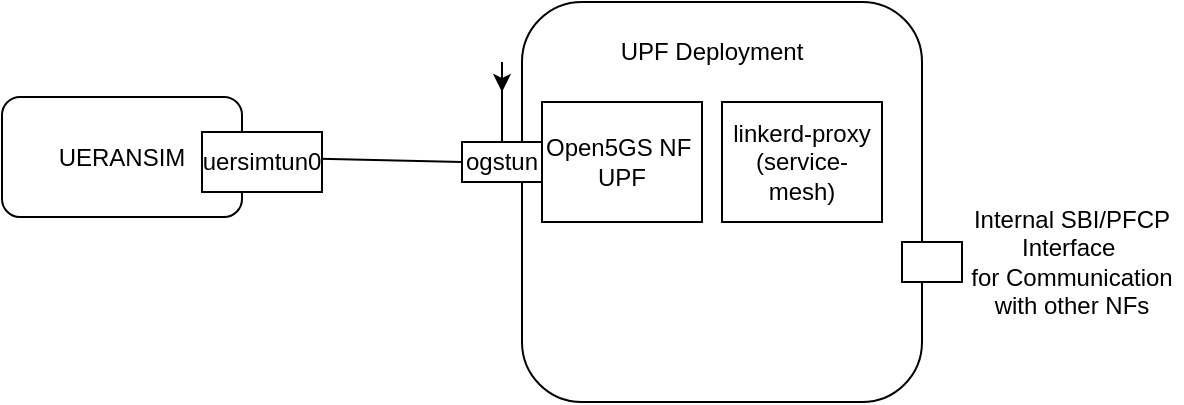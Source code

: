 <mxfile version="20.8.10" type="github">
  <diagram name="Page-1" id="idh2kO2c66qbzGQVRLrM">
    <mxGraphModel dx="880" dy="484" grid="1" gridSize="10" guides="1" tooltips="1" connect="1" arrows="1" fold="1" page="1" pageScale="1" pageWidth="850" pageHeight="1100" math="0" shadow="0">
      <root>
        <mxCell id="0" />
        <mxCell id="1" parent="0" />
        <mxCell id="ZgwHiGbkkWxTAPNakKfV-4" value="" style="rounded=1;whiteSpace=wrap;html=1;" vertex="1" parent="1">
          <mxGeometry x="310" y="100" width="200" height="200" as="geometry" />
        </mxCell>
        <mxCell id="ZgwHiGbkkWxTAPNakKfV-5" value="UPF Deployment" style="text;html=1;strokeColor=none;fillColor=none;align=center;verticalAlign=middle;whiteSpace=wrap;rounded=0;" vertex="1" parent="1">
          <mxGeometry x="340" y="110" width="130" height="30" as="geometry" />
        </mxCell>
        <mxCell id="ZgwHiGbkkWxTAPNakKfV-15" value="" style="edgeStyle=orthogonalEdgeStyle;rounded=0;orthogonalLoop=1;jettySize=auto;html=1;" edge="1" parent="1" source="ZgwHiGbkkWxTAPNakKfV-6">
          <mxGeometry relative="1" as="geometry">
            <mxPoint x="300" y="145" as="targetPoint" />
          </mxGeometry>
        </mxCell>
        <mxCell id="ZgwHiGbkkWxTAPNakKfV-6" value="Open5GS NF&amp;nbsp; UPF" style="rounded=0;whiteSpace=wrap;html=1;" vertex="1" parent="1">
          <mxGeometry x="320" y="150" width="80" height="60" as="geometry" />
        </mxCell>
        <mxCell id="ZgwHiGbkkWxTAPNakKfV-7" value="linkerd-proxy&lt;br&gt;(service-mesh)" style="rounded=0;whiteSpace=wrap;html=1;" vertex="1" parent="1">
          <mxGeometry x="410" y="150" width="80" height="60" as="geometry" />
        </mxCell>
        <mxCell id="ZgwHiGbkkWxTAPNakKfV-8" value="ogstun" style="rounded=0;whiteSpace=wrap;html=1;" vertex="1" parent="1">
          <mxGeometry x="280" y="170" width="40" height="20" as="geometry" />
        </mxCell>
        <mxCell id="ZgwHiGbkkWxTAPNakKfV-11" value="" style="rounded=0;whiteSpace=wrap;html=1;" vertex="1" parent="1">
          <mxGeometry x="500" y="220" width="30" height="20" as="geometry" />
        </mxCell>
        <mxCell id="ZgwHiGbkkWxTAPNakKfV-12" value="Internal SBI/PFCP Interface&amp;nbsp;&lt;br&gt;for Communication with other NFs" style="text;html=1;strokeColor=none;fillColor=none;align=center;verticalAlign=middle;whiteSpace=wrap;rounded=0;" vertex="1" parent="1">
          <mxGeometry x="530" y="207.5" width="110" height="45" as="geometry" />
        </mxCell>
        <mxCell id="ZgwHiGbkkWxTAPNakKfV-13" value="UERANSIM" style="rounded=1;whiteSpace=wrap;html=1;" vertex="1" parent="1">
          <mxGeometry x="50" y="147.5" width="120" height="60" as="geometry" />
        </mxCell>
        <mxCell id="ZgwHiGbkkWxTAPNakKfV-14" value="" style="endArrow=none;html=1;rounded=0;exitX=1;exitY=0.5;exitDx=0;exitDy=0;" edge="1" parent="1" source="ZgwHiGbkkWxTAPNakKfV-13">
          <mxGeometry width="50" height="50" relative="1" as="geometry">
            <mxPoint x="400" y="230" as="sourcePoint" />
            <mxPoint x="280" y="180" as="targetPoint" />
          </mxGeometry>
        </mxCell>
        <mxCell id="ZgwHiGbkkWxTAPNakKfV-16" value="uersimtun0" style="rounded=0;whiteSpace=wrap;html=1;" vertex="1" parent="1">
          <mxGeometry x="150" y="165" width="60" height="30" as="geometry" />
        </mxCell>
      </root>
    </mxGraphModel>
  </diagram>
</mxfile>
